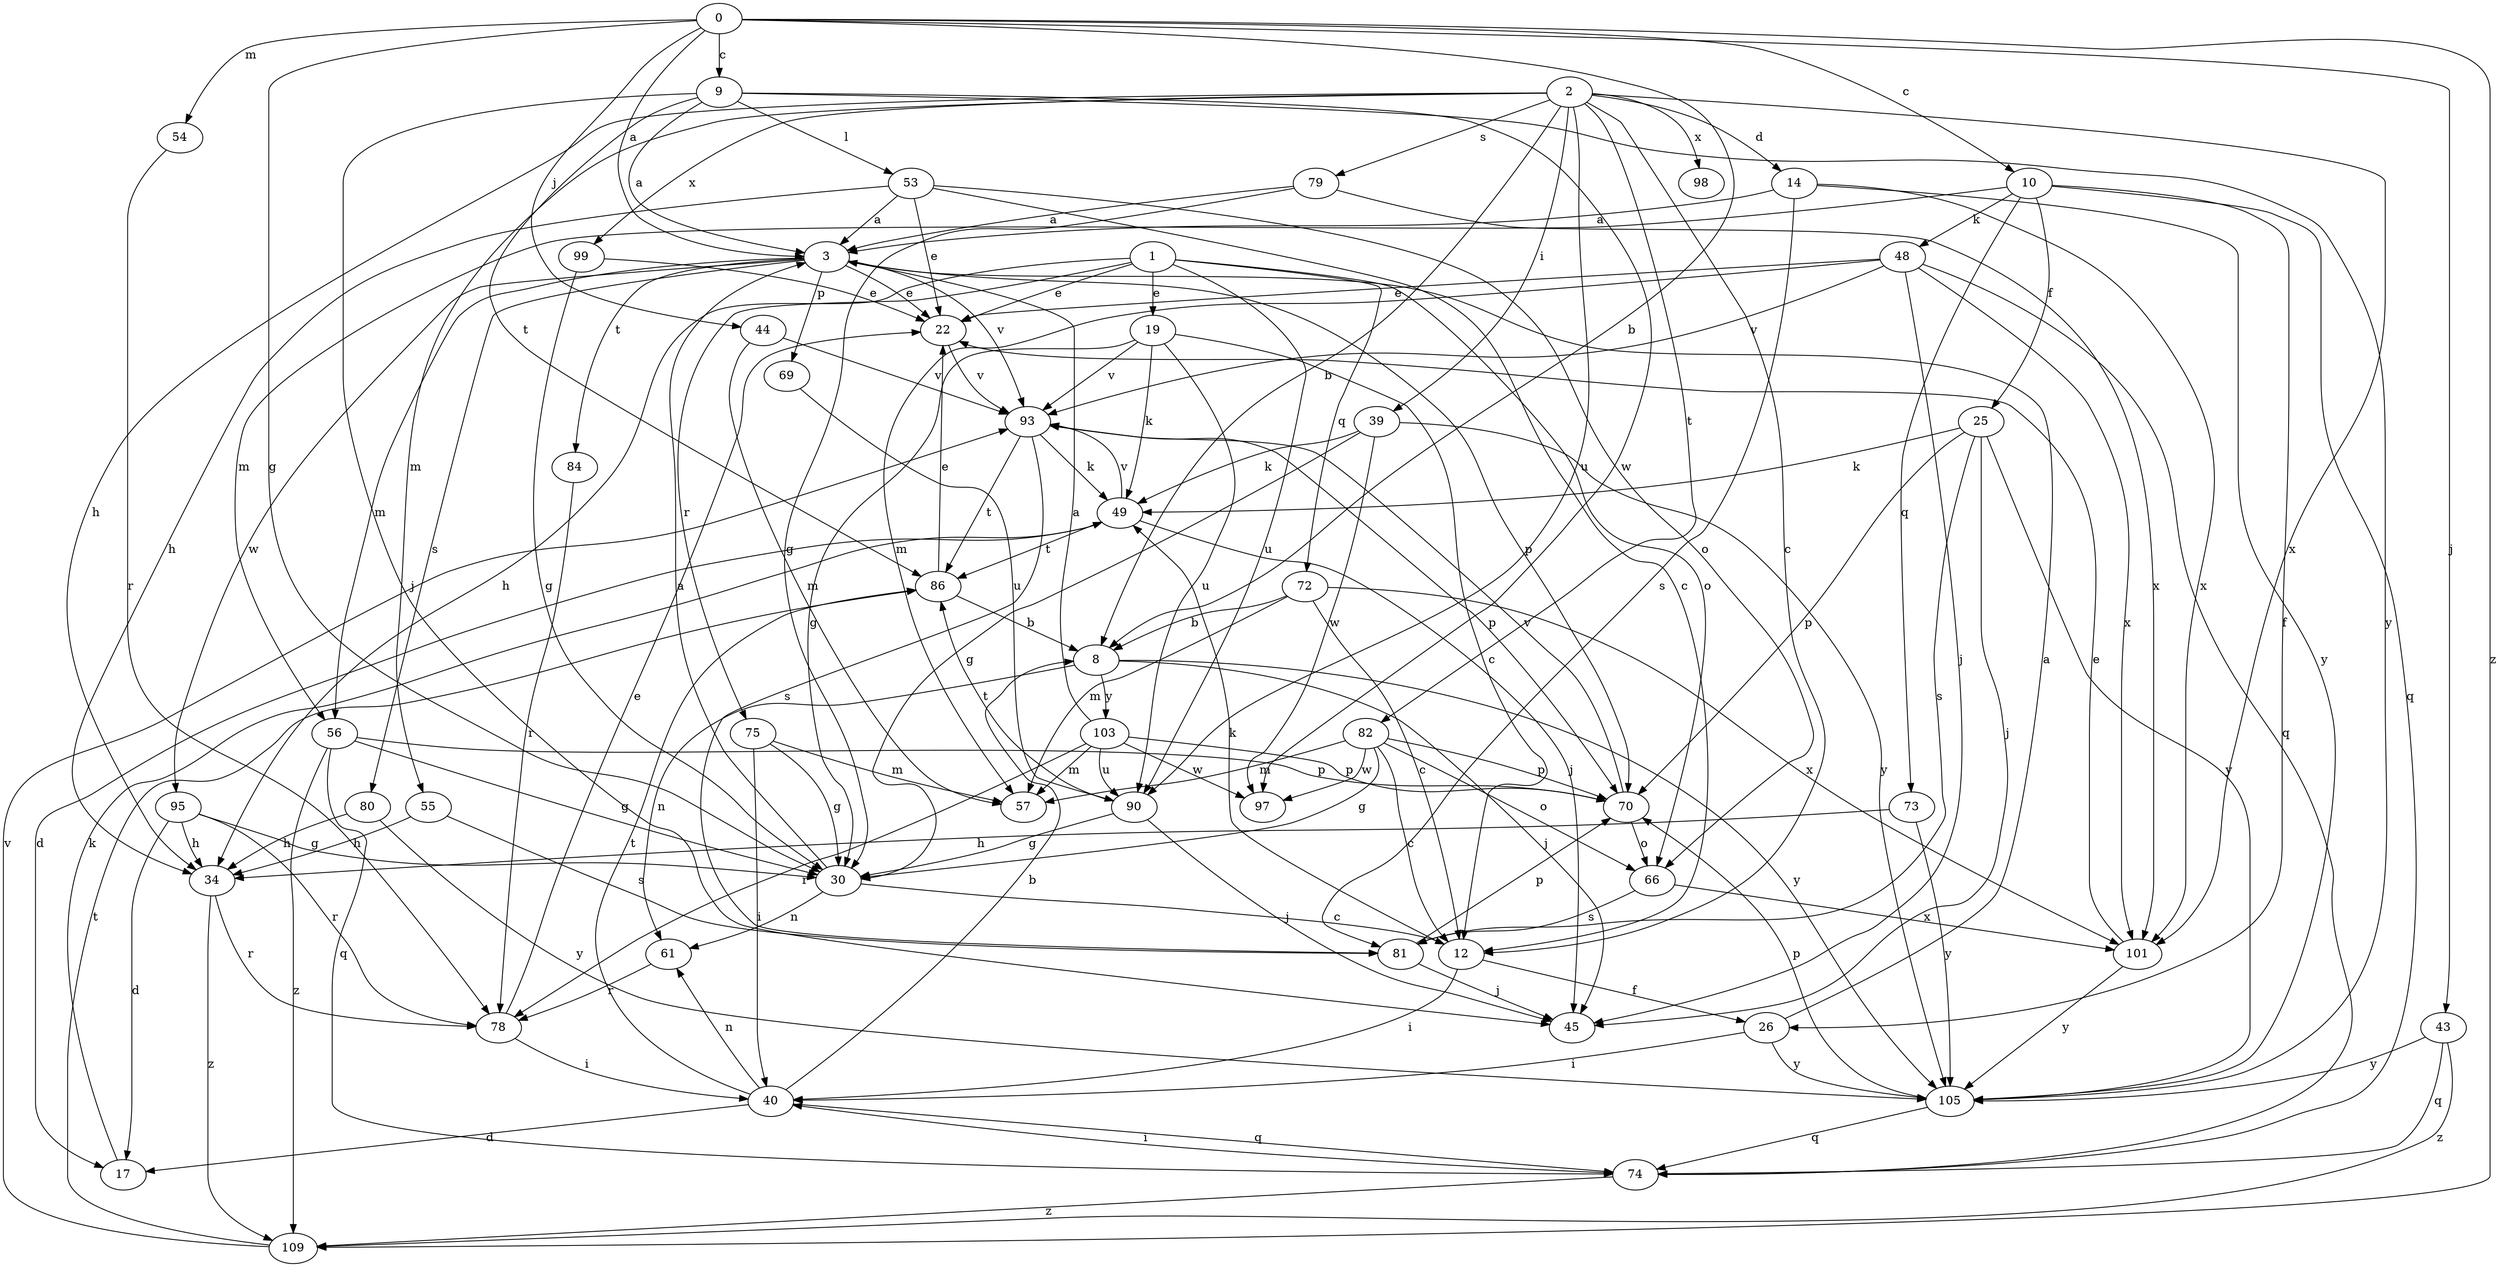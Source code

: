 strict digraph  {
0;
1;
2;
3;
8;
9;
10;
12;
14;
17;
19;
22;
25;
26;
30;
34;
39;
40;
43;
44;
45;
48;
49;
53;
54;
55;
56;
57;
61;
66;
69;
70;
72;
73;
74;
75;
78;
79;
80;
81;
82;
84;
86;
90;
93;
95;
97;
98;
99;
101;
103;
105;
109;
0 -> 3  [label=a];
0 -> 8  [label=b];
0 -> 9  [label=c];
0 -> 10  [label=c];
0 -> 30  [label=g];
0 -> 43  [label=j];
0 -> 44  [label=j];
0 -> 54  [label=m];
0 -> 109  [label=z];
1 -> 19  [label=e];
1 -> 22  [label=e];
1 -> 34  [label=h];
1 -> 66  [label=o];
1 -> 72  [label=q];
1 -> 75  [label=r];
1 -> 90  [label=u];
2 -> 8  [label=b];
2 -> 12  [label=c];
2 -> 14  [label=d];
2 -> 34  [label=h];
2 -> 39  [label=i];
2 -> 55  [label=m];
2 -> 79  [label=s];
2 -> 82  [label=t];
2 -> 90  [label=u];
2 -> 98  [label=x];
2 -> 99  [label=x];
2 -> 101  [label=x];
3 -> 22  [label=e];
3 -> 56  [label=m];
3 -> 69  [label=p];
3 -> 70  [label=p];
3 -> 80  [label=s];
3 -> 84  [label=t];
3 -> 93  [label=v];
3 -> 95  [label=w];
8 -> 45  [label=j];
8 -> 61  [label=n];
8 -> 103  [label=y];
8 -> 105  [label=y];
9 -> 3  [label=a];
9 -> 45  [label=j];
9 -> 53  [label=l];
9 -> 86  [label=t];
9 -> 97  [label=w];
9 -> 105  [label=y];
10 -> 25  [label=f];
10 -> 26  [label=f];
10 -> 48  [label=k];
10 -> 56  [label=m];
10 -> 73  [label=q];
10 -> 74  [label=q];
12 -> 26  [label=f];
12 -> 40  [label=i];
12 -> 49  [label=k];
14 -> 3  [label=a];
14 -> 81  [label=s];
14 -> 101  [label=x];
14 -> 105  [label=y];
17 -> 49  [label=k];
19 -> 12  [label=c];
19 -> 30  [label=g];
19 -> 49  [label=k];
19 -> 90  [label=u];
19 -> 93  [label=v];
22 -> 93  [label=v];
25 -> 45  [label=j];
25 -> 49  [label=k];
25 -> 70  [label=p];
25 -> 81  [label=s];
25 -> 105  [label=y];
26 -> 3  [label=a];
26 -> 40  [label=i];
26 -> 105  [label=y];
30 -> 3  [label=a];
30 -> 12  [label=c];
30 -> 61  [label=n];
34 -> 78  [label=r];
34 -> 109  [label=z];
39 -> 30  [label=g];
39 -> 49  [label=k];
39 -> 97  [label=w];
39 -> 105  [label=y];
40 -> 8  [label=b];
40 -> 17  [label=d];
40 -> 61  [label=n];
40 -> 74  [label=q];
40 -> 86  [label=t];
43 -> 74  [label=q];
43 -> 105  [label=y];
43 -> 109  [label=z];
44 -> 57  [label=m];
44 -> 93  [label=v];
48 -> 22  [label=e];
48 -> 45  [label=j];
48 -> 57  [label=m];
48 -> 74  [label=q];
48 -> 93  [label=v];
48 -> 101  [label=x];
49 -> 17  [label=d];
49 -> 45  [label=j];
49 -> 86  [label=t];
49 -> 93  [label=v];
53 -> 3  [label=a];
53 -> 12  [label=c];
53 -> 22  [label=e];
53 -> 34  [label=h];
53 -> 66  [label=o];
54 -> 78  [label=r];
55 -> 34  [label=h];
55 -> 81  [label=s];
56 -> 30  [label=g];
56 -> 70  [label=p];
56 -> 74  [label=q];
56 -> 109  [label=z];
61 -> 78  [label=r];
66 -> 81  [label=s];
66 -> 101  [label=x];
69 -> 90  [label=u];
70 -> 66  [label=o];
70 -> 93  [label=v];
72 -> 8  [label=b];
72 -> 12  [label=c];
72 -> 57  [label=m];
72 -> 101  [label=x];
73 -> 34  [label=h];
73 -> 105  [label=y];
74 -> 40  [label=i];
74 -> 109  [label=z];
75 -> 30  [label=g];
75 -> 40  [label=i];
75 -> 57  [label=m];
78 -> 22  [label=e];
78 -> 40  [label=i];
79 -> 3  [label=a];
79 -> 30  [label=g];
79 -> 101  [label=x];
80 -> 34  [label=h];
80 -> 105  [label=y];
81 -> 45  [label=j];
81 -> 70  [label=p];
82 -> 12  [label=c];
82 -> 30  [label=g];
82 -> 57  [label=m];
82 -> 66  [label=o];
82 -> 70  [label=p];
82 -> 97  [label=w];
84 -> 78  [label=r];
86 -> 8  [label=b];
86 -> 22  [label=e];
90 -> 30  [label=g];
90 -> 45  [label=j];
90 -> 86  [label=t];
93 -> 49  [label=k];
93 -> 70  [label=p];
93 -> 81  [label=s];
93 -> 86  [label=t];
95 -> 17  [label=d];
95 -> 30  [label=g];
95 -> 34  [label=h];
95 -> 78  [label=r];
99 -> 22  [label=e];
99 -> 30  [label=g];
101 -> 22  [label=e];
101 -> 105  [label=y];
103 -> 3  [label=a];
103 -> 57  [label=m];
103 -> 70  [label=p];
103 -> 78  [label=r];
103 -> 90  [label=u];
103 -> 97  [label=w];
105 -> 70  [label=p];
105 -> 74  [label=q];
109 -> 86  [label=t];
109 -> 93  [label=v];
}
